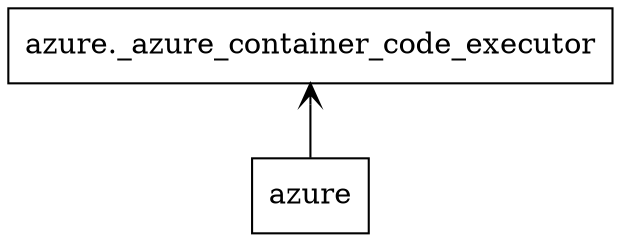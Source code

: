 digraph "packages_autogen_ext" {
rankdir=BT
charset="utf-8"
"azure" [color="black", label=<azure>, shape="box", style="solid"];
"azure._azure_container_code_executor" [color="black", label=<azure._azure_container_code_executor>, shape="box", style="solid"];
"azure" -> "azure._azure_container_code_executor" [arrowhead="open", arrowtail="none"];
}
